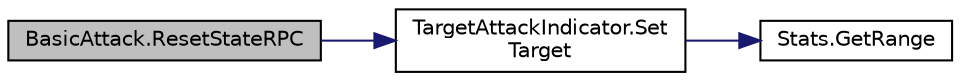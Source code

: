 digraph "BasicAttack.ResetStateRPC"
{
 // INTERACTIVE_SVG=YES
 // LATEX_PDF_SIZE
  bgcolor="transparent";
  edge [fontname="Helvetica",fontsize="10",labelfontname="Helvetica",labelfontsize="10"];
  node [fontname="Helvetica",fontsize="10",shape=record];
  rankdir="LR";
  Node1 [label="BasicAttack.ResetStateRPC",height=0.2,width=0.4,color="black", fillcolor="grey75", style="filled", fontcolor="black",tooltip=" "];
  Node1 -> Node2 [color="midnightblue",fontsize="10",style="solid",fontname="Helvetica"];
  Node2 [label="TargetAttackIndicator.Set\lTarget",height=0.2,width=0.4,color="black",URL="$class_target_attack_indicator.html#a9c5085eee4193a588f1673329c646e75",tooltip="Sets the current target to the indicator"];
  Node2 -> Node3 [color="midnightblue",fontsize="10",style="solid",fontname="Helvetica"];
  Node3 [label="Stats.GetRange",height=0.2,width=0.4,color="black",URL="$class_stats.html#aad08d308b784a74c8a009ba48c0a237f",tooltip="Returns the range of the entity"];
}
